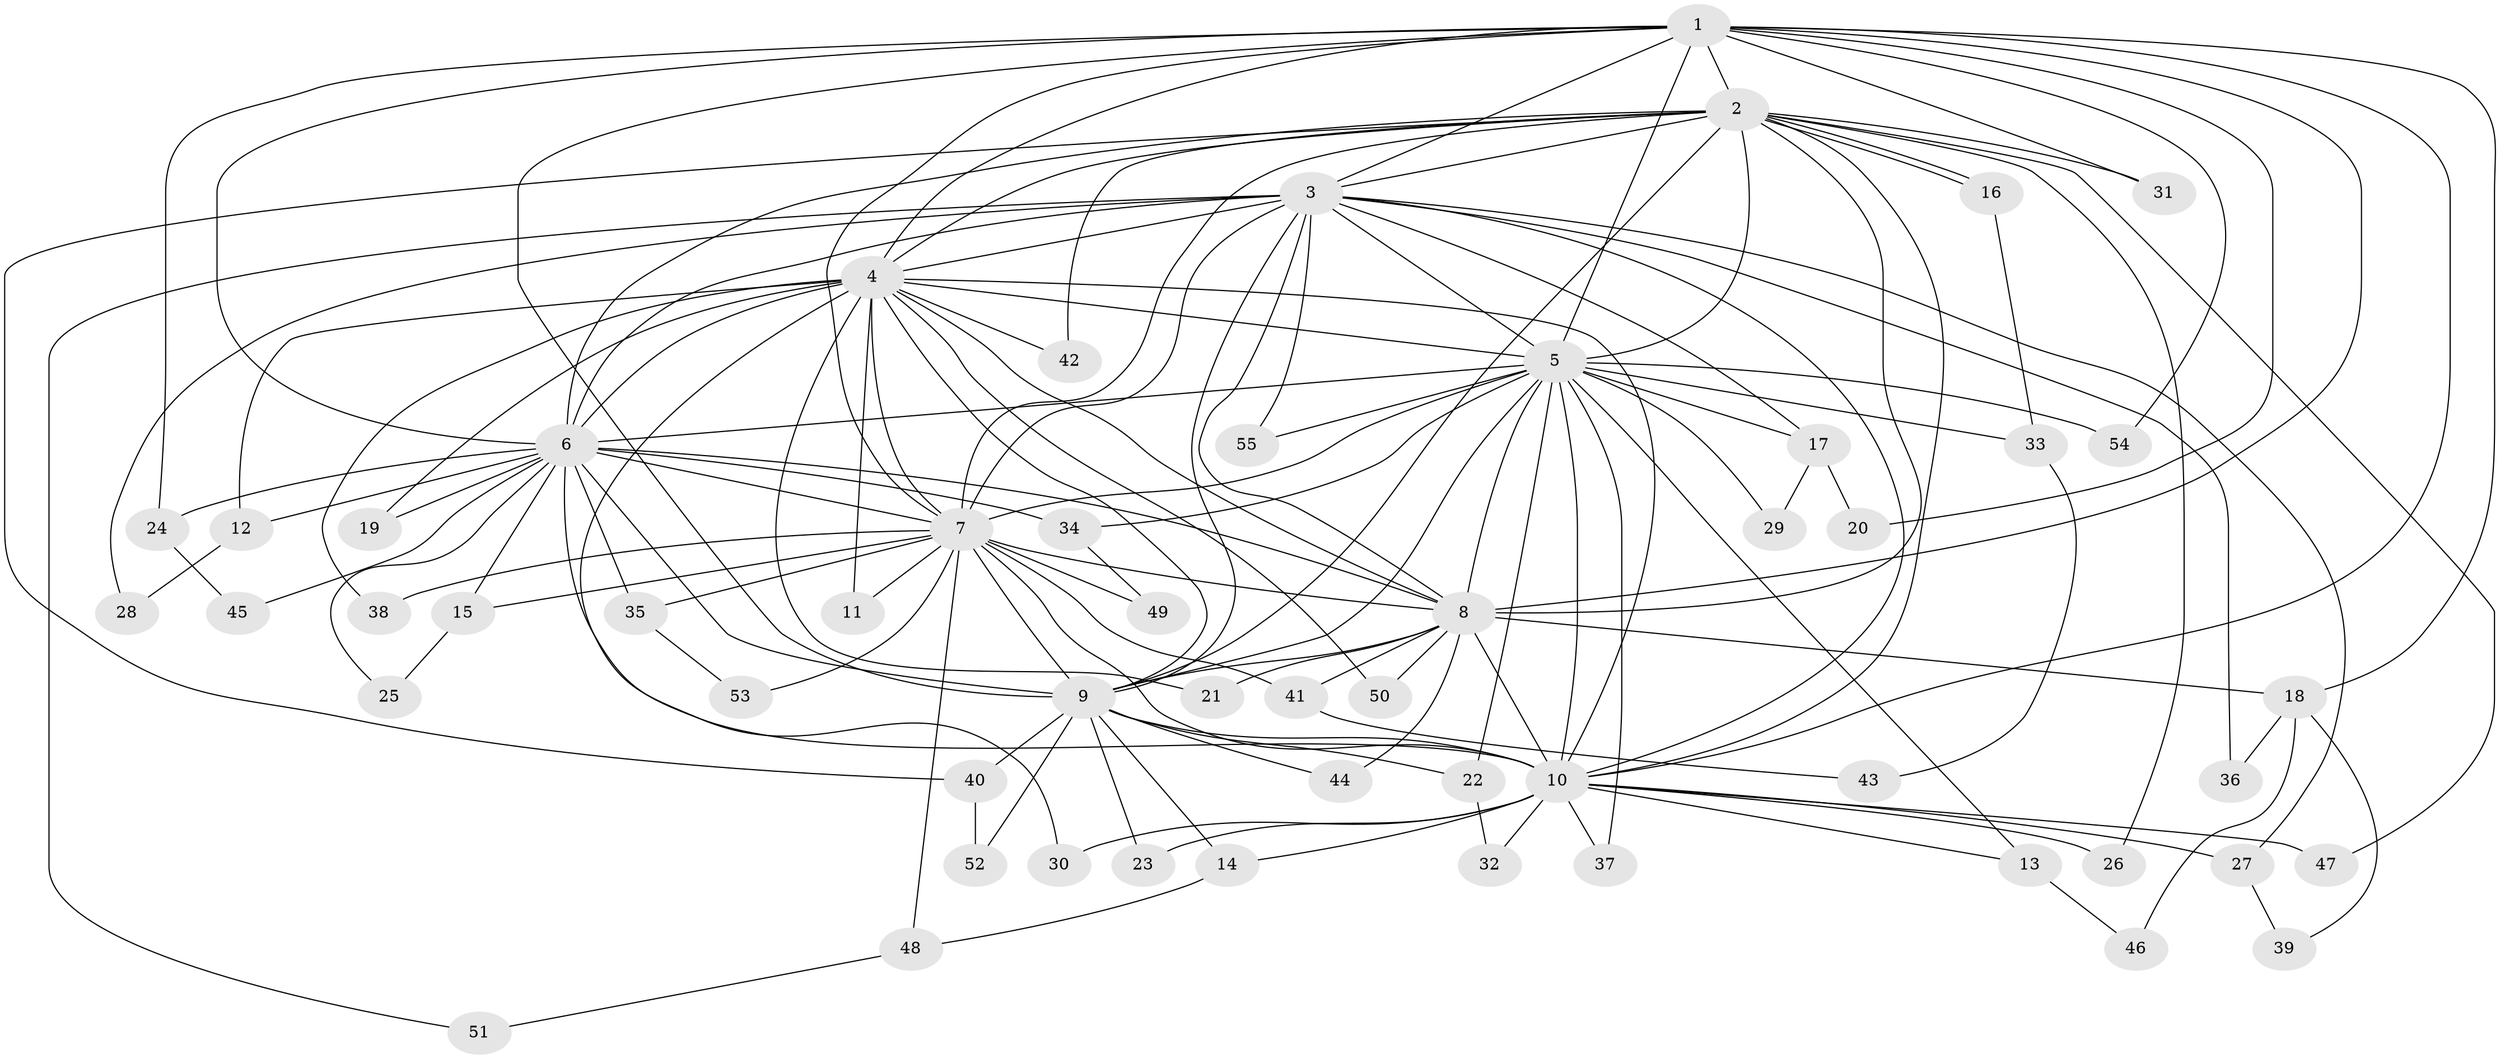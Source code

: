 // coarse degree distribution, {16: 0.05128205128205128, 13: 0.10256410256410256, 2: 0.4358974358974359, 4: 0.05128205128205128, 3: 0.28205128205128205, 12: 0.02564102564102564, 14: 0.02564102564102564, 15: 0.02564102564102564}
// Generated by graph-tools (version 1.1) at 2025/36/03/04/25 23:36:16]
// undirected, 55 vertices, 135 edges
graph export_dot {
  node [color=gray90,style=filled];
  1;
  2;
  3;
  4;
  5;
  6;
  7;
  8;
  9;
  10;
  11;
  12;
  13;
  14;
  15;
  16;
  17;
  18;
  19;
  20;
  21;
  22;
  23;
  24;
  25;
  26;
  27;
  28;
  29;
  30;
  31;
  32;
  33;
  34;
  35;
  36;
  37;
  38;
  39;
  40;
  41;
  42;
  43;
  44;
  45;
  46;
  47;
  48;
  49;
  50;
  51;
  52;
  53;
  54;
  55;
  1 -- 2;
  1 -- 3;
  1 -- 4;
  1 -- 5;
  1 -- 6;
  1 -- 7;
  1 -- 8;
  1 -- 9;
  1 -- 10;
  1 -- 18;
  1 -- 20;
  1 -- 24;
  1 -- 31;
  1 -- 54;
  2 -- 3;
  2 -- 4;
  2 -- 5;
  2 -- 6;
  2 -- 7;
  2 -- 8;
  2 -- 9;
  2 -- 10;
  2 -- 16;
  2 -- 16;
  2 -- 26;
  2 -- 31;
  2 -- 40;
  2 -- 42;
  2 -- 47;
  3 -- 4;
  3 -- 5;
  3 -- 6;
  3 -- 7;
  3 -- 8;
  3 -- 9;
  3 -- 10;
  3 -- 17;
  3 -- 27;
  3 -- 28;
  3 -- 36;
  3 -- 51;
  3 -- 55;
  4 -- 5;
  4 -- 6;
  4 -- 7;
  4 -- 8;
  4 -- 9;
  4 -- 10;
  4 -- 11;
  4 -- 12;
  4 -- 19;
  4 -- 21;
  4 -- 30;
  4 -- 38;
  4 -- 42;
  4 -- 50;
  5 -- 6;
  5 -- 7;
  5 -- 8;
  5 -- 9;
  5 -- 10;
  5 -- 13;
  5 -- 17;
  5 -- 22;
  5 -- 29;
  5 -- 33;
  5 -- 34;
  5 -- 37;
  5 -- 54;
  5 -- 55;
  6 -- 7;
  6 -- 8;
  6 -- 9;
  6 -- 10;
  6 -- 12;
  6 -- 15;
  6 -- 19;
  6 -- 24;
  6 -- 25;
  6 -- 34;
  6 -- 35;
  6 -- 45;
  7 -- 8;
  7 -- 9;
  7 -- 10;
  7 -- 11;
  7 -- 15;
  7 -- 35;
  7 -- 38;
  7 -- 41;
  7 -- 48;
  7 -- 49;
  7 -- 53;
  8 -- 9;
  8 -- 10;
  8 -- 18;
  8 -- 21;
  8 -- 41;
  8 -- 44;
  8 -- 50;
  9 -- 10;
  9 -- 14;
  9 -- 22;
  9 -- 23;
  9 -- 40;
  9 -- 44;
  9 -- 52;
  10 -- 13;
  10 -- 14;
  10 -- 23;
  10 -- 26;
  10 -- 27;
  10 -- 30;
  10 -- 32;
  10 -- 37;
  10 -- 47;
  12 -- 28;
  13 -- 46;
  14 -- 48;
  15 -- 25;
  16 -- 33;
  17 -- 20;
  17 -- 29;
  18 -- 36;
  18 -- 39;
  18 -- 46;
  22 -- 32;
  24 -- 45;
  27 -- 39;
  33 -- 43;
  34 -- 49;
  35 -- 53;
  40 -- 52;
  41 -- 43;
  48 -- 51;
}
